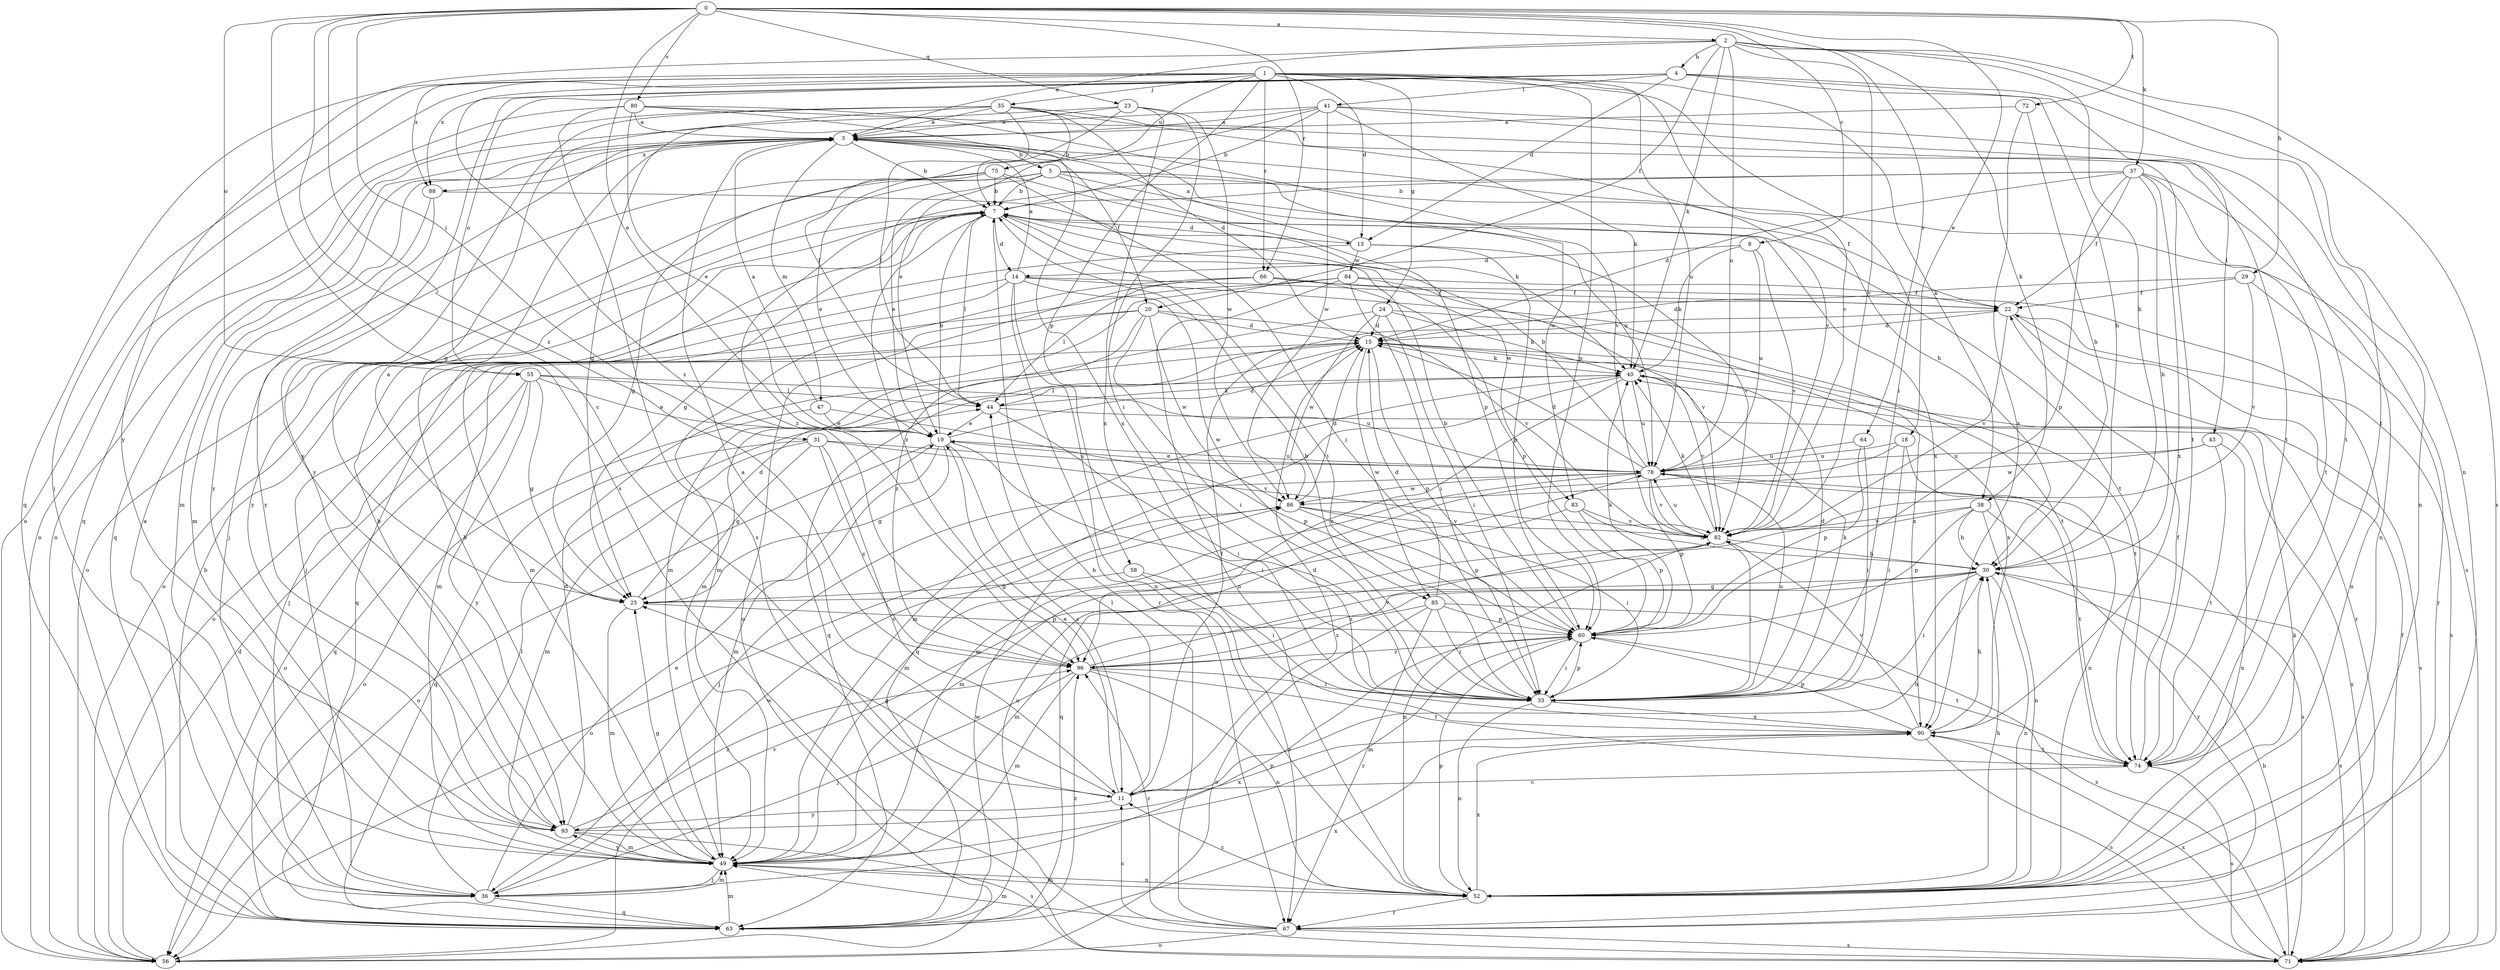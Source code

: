 strict digraph  {
0;
1;
2;
3;
4;
5;
7;
8;
11;
13;
14;
15;
18;
19;
20;
22;
23;
24;
25;
29;
30;
31;
33;
35;
36;
37;
38;
40;
41;
43;
44;
47;
49;
52;
55;
56;
58;
60;
63;
64;
66;
67;
71;
72;
74;
75;
78;
80;
82;
83;
84;
85;
86;
88;
90;
93;
96;
0 -> 2  [label=a];
0 -> 8  [label=c];
0 -> 11  [label=c];
0 -> 18  [label=e];
0 -> 19  [label=e];
0 -> 23  [label=g];
0 -> 29  [label=h];
0 -> 31  [label=i];
0 -> 37  [label=k];
0 -> 55  [label=o];
0 -> 64  [label=r];
0 -> 66  [label=r];
0 -> 71  [label=s];
0 -> 72  [label=t];
0 -> 80  [label=v];
0 -> 96  [label=z];
1 -> 13  [label=d];
1 -> 24  [label=g];
1 -> 33  [label=i];
1 -> 35  [label=j];
1 -> 36  [label=j];
1 -> 38  [label=k];
1 -> 58  [label=p];
1 -> 60  [label=p];
1 -> 63  [label=q];
1 -> 66  [label=r];
1 -> 75  [label=u];
1 -> 78  [label=u];
1 -> 82  [label=v];
1 -> 88  [label=x];
1 -> 96  [label=z];
2 -> 3  [label=a];
2 -> 4  [label=b];
2 -> 20  [label=f];
2 -> 30  [label=h];
2 -> 38  [label=k];
2 -> 40  [label=k];
2 -> 52  [label=n];
2 -> 71  [label=s];
2 -> 78  [label=u];
2 -> 82  [label=v];
2 -> 93  [label=y];
3 -> 5  [label=b];
3 -> 7  [label=b];
3 -> 20  [label=f];
3 -> 30  [label=h];
3 -> 47  [label=m];
3 -> 49  [label=m];
3 -> 63  [label=q];
3 -> 83  [label=w];
3 -> 88  [label=x];
3 -> 93  [label=y];
4 -> 13  [label=d];
4 -> 30  [label=h];
4 -> 41  [label=l];
4 -> 43  [label=l];
4 -> 55  [label=o];
4 -> 56  [label=o];
4 -> 74  [label=t];
4 -> 88  [label=x];
4 -> 93  [label=y];
5 -> 7  [label=b];
5 -> 19  [label=e];
5 -> 22  [label=f];
5 -> 56  [label=o];
5 -> 60  [label=p];
5 -> 71  [label=s];
5 -> 90  [label=x];
5 -> 93  [label=y];
7 -> 13  [label=d];
7 -> 14  [label=d];
7 -> 25  [label=g];
7 -> 33  [label=i];
7 -> 44  [label=l];
7 -> 56  [label=o];
7 -> 74  [label=t];
7 -> 83  [label=w];
7 -> 96  [label=z];
8 -> 14  [label=d];
8 -> 40  [label=k];
8 -> 78  [label=u];
8 -> 82  [label=v];
11 -> 3  [label=a];
11 -> 15  [label=d];
11 -> 19  [label=e];
11 -> 22  [label=f];
11 -> 25  [label=g];
11 -> 30  [label=h];
11 -> 44  [label=l];
11 -> 93  [label=y];
13 -> 3  [label=a];
13 -> 36  [label=j];
13 -> 60  [label=p];
13 -> 82  [label=v];
13 -> 84  [label=w];
14 -> 3  [label=a];
14 -> 22  [label=f];
14 -> 49  [label=m];
14 -> 52  [label=n];
14 -> 63  [label=q];
14 -> 67  [label=r];
14 -> 74  [label=t];
14 -> 85  [label=w];
15 -> 40  [label=k];
15 -> 60  [label=p];
15 -> 63  [label=q];
15 -> 74  [label=t];
15 -> 85  [label=w];
15 -> 90  [label=x];
18 -> 33  [label=i];
18 -> 49  [label=m];
18 -> 52  [label=n];
18 -> 78  [label=u];
19 -> 7  [label=b];
19 -> 11  [label=c];
19 -> 15  [label=d];
19 -> 25  [label=g];
19 -> 33  [label=i];
19 -> 49  [label=m];
19 -> 56  [label=o];
19 -> 78  [label=u];
20 -> 15  [label=d];
20 -> 33  [label=i];
20 -> 36  [label=j];
20 -> 49  [label=m];
20 -> 82  [label=v];
20 -> 86  [label=w];
20 -> 96  [label=z];
22 -> 15  [label=d];
22 -> 67  [label=r];
22 -> 71  [label=s];
22 -> 82  [label=v];
23 -> 3  [label=a];
23 -> 33  [label=i];
23 -> 44  [label=l];
23 -> 56  [label=o];
23 -> 86  [label=w];
23 -> 90  [label=x];
24 -> 15  [label=d];
24 -> 33  [label=i];
24 -> 40  [label=k];
24 -> 49  [label=m];
24 -> 86  [label=w];
24 -> 90  [label=x];
25 -> 3  [label=a];
25 -> 15  [label=d];
25 -> 49  [label=m];
25 -> 60  [label=p];
29 -> 15  [label=d];
29 -> 22  [label=f];
29 -> 67  [label=r];
29 -> 82  [label=v];
30 -> 25  [label=g];
30 -> 33  [label=i];
30 -> 49  [label=m];
30 -> 52  [label=n];
30 -> 71  [label=s];
30 -> 96  [label=z];
31 -> 11  [label=c];
31 -> 25  [label=g];
31 -> 49  [label=m];
31 -> 63  [label=q];
31 -> 78  [label=u];
31 -> 82  [label=v];
31 -> 96  [label=z];
33 -> 7  [label=b];
33 -> 15  [label=d];
33 -> 40  [label=k];
33 -> 52  [label=n];
33 -> 60  [label=p];
33 -> 78  [label=u];
33 -> 90  [label=x];
35 -> 3  [label=a];
35 -> 7  [label=b];
35 -> 15  [label=d];
35 -> 25  [label=g];
35 -> 44  [label=l];
35 -> 63  [label=q];
35 -> 74  [label=t];
35 -> 82  [label=v];
35 -> 93  [label=y];
36 -> 3  [label=a];
36 -> 19  [label=e];
36 -> 44  [label=l];
36 -> 49  [label=m];
36 -> 60  [label=p];
36 -> 63  [label=q];
36 -> 86  [label=w];
37 -> 7  [label=b];
37 -> 15  [label=d];
37 -> 22  [label=f];
37 -> 30  [label=h];
37 -> 52  [label=n];
37 -> 60  [label=p];
37 -> 74  [label=t];
37 -> 90  [label=x];
37 -> 96  [label=z];
38 -> 30  [label=h];
38 -> 52  [label=n];
38 -> 60  [label=p];
38 -> 63  [label=q];
38 -> 67  [label=r];
38 -> 82  [label=v];
40 -> 44  [label=l];
40 -> 49  [label=m];
40 -> 63  [label=q];
40 -> 71  [label=s];
40 -> 78  [label=u];
40 -> 82  [label=v];
40 -> 96  [label=z];
41 -> 3  [label=a];
41 -> 7  [label=b];
41 -> 19  [label=e];
41 -> 25  [label=g];
41 -> 40  [label=k];
41 -> 52  [label=n];
41 -> 74  [label=t];
41 -> 86  [label=w];
43 -> 52  [label=n];
43 -> 74  [label=t];
43 -> 78  [label=u];
43 -> 86  [label=w];
44 -> 19  [label=e];
44 -> 33  [label=i];
44 -> 40  [label=k];
44 -> 71  [label=s];
47 -> 3  [label=a];
47 -> 19  [label=e];
47 -> 56  [label=o];
47 -> 60  [label=p];
49 -> 7  [label=b];
49 -> 25  [label=g];
49 -> 36  [label=j];
49 -> 52  [label=n];
49 -> 93  [label=y];
52 -> 11  [label=c];
52 -> 30  [label=h];
52 -> 40  [label=k];
52 -> 49  [label=m];
52 -> 60  [label=p];
52 -> 67  [label=r];
52 -> 90  [label=x];
55 -> 19  [label=e];
55 -> 25  [label=g];
55 -> 44  [label=l];
55 -> 56  [label=o];
55 -> 63  [label=q];
55 -> 78  [label=u];
55 -> 93  [label=y];
56 -> 15  [label=d];
56 -> 82  [label=v];
58 -> 25  [label=g];
58 -> 33  [label=i];
58 -> 67  [label=r];
60 -> 7  [label=b];
60 -> 33  [label=i];
60 -> 40  [label=k];
60 -> 49  [label=m];
60 -> 74  [label=t];
60 -> 96  [label=z];
63 -> 7  [label=b];
63 -> 49  [label=m];
63 -> 78  [label=u];
63 -> 86  [label=w];
63 -> 90  [label=x];
63 -> 96  [label=z];
64 -> 33  [label=i];
64 -> 60  [label=p];
64 -> 78  [label=u];
66 -> 22  [label=f];
66 -> 44  [label=l];
66 -> 49  [label=m];
66 -> 52  [label=n];
66 -> 56  [label=o];
66 -> 60  [label=p];
67 -> 7  [label=b];
67 -> 11  [label=c];
67 -> 49  [label=m];
67 -> 56  [label=o];
67 -> 71  [label=s];
67 -> 96  [label=z];
71 -> 22  [label=f];
71 -> 30  [label=h];
71 -> 90  [label=x];
72 -> 3  [label=a];
72 -> 30  [label=h];
72 -> 90  [label=x];
74 -> 11  [label=c];
74 -> 22  [label=f];
74 -> 71  [label=s];
75 -> 7  [label=b];
75 -> 19  [label=e];
75 -> 25  [label=g];
75 -> 33  [label=i];
75 -> 36  [label=j];
75 -> 78  [label=u];
78 -> 7  [label=b];
78 -> 15  [label=d];
78 -> 19  [label=e];
78 -> 36  [label=j];
78 -> 49  [label=m];
78 -> 60  [label=p];
78 -> 71  [label=s];
78 -> 74  [label=t];
78 -> 82  [label=v];
78 -> 86  [label=w];
80 -> 3  [label=a];
80 -> 19  [label=e];
80 -> 56  [label=o];
80 -> 71  [label=s];
80 -> 74  [label=t];
80 -> 82  [label=v];
80 -> 90  [label=x];
82 -> 30  [label=h];
82 -> 33  [label=i];
82 -> 40  [label=k];
82 -> 52  [label=n];
82 -> 78  [label=u];
83 -> 30  [label=h];
83 -> 49  [label=m];
83 -> 60  [label=p];
83 -> 82  [label=v];
84 -> 22  [label=f];
84 -> 33  [label=i];
84 -> 49  [label=m];
84 -> 52  [label=n];
84 -> 56  [label=o];
84 -> 82  [label=v];
85 -> 15  [label=d];
85 -> 33  [label=i];
85 -> 56  [label=o];
85 -> 60  [label=p];
85 -> 67  [label=r];
85 -> 71  [label=s];
85 -> 96  [label=z];
86 -> 15  [label=d];
86 -> 33  [label=i];
86 -> 56  [label=o];
86 -> 60  [label=p];
86 -> 82  [label=v];
88 -> 40  [label=k];
88 -> 49  [label=m];
88 -> 93  [label=y];
90 -> 30  [label=h];
90 -> 60  [label=p];
90 -> 71  [label=s];
90 -> 74  [label=t];
90 -> 82  [label=v];
93 -> 7  [label=b];
93 -> 15  [label=d];
93 -> 49  [label=m];
93 -> 71  [label=s];
93 -> 90  [label=x];
93 -> 96  [label=z];
96 -> 33  [label=i];
96 -> 36  [label=j];
96 -> 49  [label=m];
96 -> 52  [label=n];
96 -> 74  [label=t];
96 -> 82  [label=v];
}
